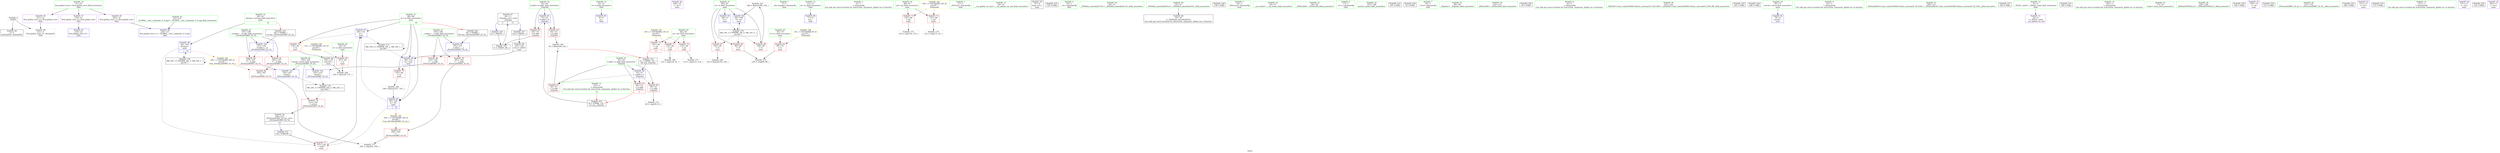 digraph "SVFG" {
	label="SVFG";

	Node0x55c470d34740 [shape=record,color=grey,label="{NodeID: 0\nNullPtr}"];
	Node0x55c470d34740 -> Node0x55c470d49ba0[style=solid];
	Node0x55c470d34740 -> Node0x55c470d4d200[style=solid];
	Node0x55c470d4a010 [shape=record,color=blue,label="{NodeID: 97\n88\<--153\nm\<--\nmain\n}"];
	Node0x55c470d4a010 -> Node0x55c470d4c6b0[style=dashed];
	Node0x55c470d4a010 -> Node0x55c470d58760[style=dashed];
	Node0x55c470d48010 [shape=record,color=green,label="{NodeID: 14\n8\<--10\nn\<--n_field_insensitive\nGlob }"];
	Node0x55c470d48010 -> Node0x55c470d4ce00[style=solid];
	Node0x55c470d48d20 [shape=record,color=green,label="{NodeID: 28\n82\<--83\nn\<--n_field_insensitive\nmain\n}"];
	Node0x55c470d48d20 -> Node0x55c470d4c100[style=solid];
	Node0x55c470d499d0 [shape=record,color=green,label="{NodeID: 42\n197\<--198\n__b.addr\<--__b.addr_field_insensitive\n_ZSt3maxIiERKT_S2_S2_\n}"];
	Node0x55c470d499d0 -> Node0x55c470d4cac0[style=solid];
	Node0x55c470d499d0 -> Node0x55c470d4cb90[style=solid];
	Node0x55c470d499d0 -> Node0x55c470d4a280[style=solid];
	Node0x55c470d65160 [shape=record,color=black,label="{NodeID: 222\n51 = PHI(65, 141, )\n0th arg _Z3gcdxx }"];
	Node0x55c470d65160 -> Node0x55c470d4d300[style=solid];
	Node0x55c470d4b5e0 [shape=record,color=purple,label="{NodeID: 56\n164\<--19\n\<--.str.2\nmain\n}"];
	Node0x55c470d4c1d0 [shape=record,color=red,label="{NodeID: 70\n114\<--84\n\<--p1\nmain\n}"];
	Node0x55c470d4c1d0 -> Node0x55c470d53510[style=solid];
	Node0x55c470d52910 [shape=record,color=grey,label="{NodeID: 167\n169 = Binary(168, 104, )\n}"];
	Node0x55c470d52910 -> Node0x55c470d4a0e0[style=solid];
	Node0x55c470d4cd30 [shape=record,color=red,label="{NodeID: 84\n204\<--203\n\<--\n_ZSt3maxIiERKT_S2_S2_\n}"];
	Node0x55c470d4cd30 -> Node0x55c470d53210[style=solid];
	Node0x55c470d470e0 [shape=record,color=green,label="{NodeID: 1\n7\<--1\n__dso_handle\<--dummyObj\nGlob }"];
	Node0x55c470d4a0e0 [shape=record,color=blue,label="{NodeID: 98\n80\<--169\ntt\<--inc\nmain\n}"];
	Node0x55c470d4a0e0 -> Node0x55c470d58260[style=dashed];
	Node0x55c470d48110 [shape=record,color=green,label="{NodeID: 15\n11\<--12\nm\<--m_field_insensitive\nGlob }"];
	Node0x55c470d48110 -> Node0x55c470d4cf00[style=solid];
	Node0x55c470d48df0 [shape=record,color=green,label="{NodeID: 29\n84\<--85\np1\<--p1_field_insensitive\nmain\n}"];
	Node0x55c470d48df0 -> Node0x55c470d4c1d0[style=solid];
	Node0x55c470d48df0 -> Node0x55c470d4c2a0[style=solid];
	Node0x55c470d48df0 -> Node0x55c470d4c370[style=solid];
	Node0x55c470d49aa0 [shape=record,color=green,label="{NodeID: 43\n23\<--215\n_GLOBAL__sub_I_ashmelev_0_0.cpp\<--_GLOBAL__sub_I_ashmelev_0_0.cpp_field_insensitive\n}"];
	Node0x55c470d49aa0 -> Node0x55c470d4d100[style=solid];
	Node0x55c470d65370 [shape=record,color=black,label="{NodeID: 223\n52 = PHI(66, 116, )\n1st arg _Z3gcdxx }"];
	Node0x55c470d65370 -> Node0x55c470d4d3d0[style=solid];
	Node0x55c470d4b6b0 [shape=record,color=purple,label="{NodeID: 57\n219\<--21\nllvm.global_ctors_0\<--llvm.global_ctors\nGlob }"];
	Node0x55c470d4b6b0 -> Node0x55c470d4d000[style=solid];
	Node0x55c470d4c2a0 [shape=record,color=red,label="{NodeID: 71\n134\<--84\n\<--p1\nmain\n}"];
	Node0x55c470d4c2a0 -> Node0x55c470d52c10[style=solid];
	Node0x55c470d52a90 [shape=record,color=grey,label="{NodeID: 168\n158 = cmp(156, 157, )\n}"];
	Node0x55c470d4ce00 [shape=record,color=blue,label="{NodeID: 85\n8\<--9\nn\<--\nGlob }"];
	Node0x55c470d47170 [shape=record,color=green,label="{NodeID: 2\n9\<--1\n\<--dummyObj\nCan only get source location for instruction, argument, global var or function.}"];
	Node0x55c470d5a060 [shape=record,color=yellow,style=double,label="{NodeID: 182\n18V_1 = ENCHI(MR_18V_0)\npts\{89 \}\nFun[_ZSt3maxIiERKT_S2_S2_]}"];
	Node0x55c470d5a060 -> Node0x55c470d4cc60[style=dashed];
	Node0x55c470d4a1b0 [shape=record,color=blue,label="{NodeID: 99\n195\<--191\n__a.addr\<--__a\n_ZSt3maxIiERKT_S2_S2_\n}"];
	Node0x55c470d4a1b0 -> Node0x55c470d4c920[style=dashed];
	Node0x55c470d4a1b0 -> Node0x55c470d4c9f0[style=dashed];
	Node0x55c470d48210 [shape=record,color=green,label="{NodeID: 16\n21\<--25\nllvm.global_ctors\<--llvm.global_ctors_field_insensitive\nGlob }"];
	Node0x55c470d48210 -> Node0x55c470d4b6b0[style=solid];
	Node0x55c470d48210 -> Node0x55c470d4b7b0[style=solid];
	Node0x55c470d48210 -> Node0x55c470d4b8b0[style=solid];
	Node0x55c470d48ec0 [shape=record,color=green,label="{NodeID: 30\n86\<--87\np2\<--p2_field_insensitive\nmain\n}"];
	Node0x55c470d48ec0 -> Node0x55c470d4c440[style=solid];
	Node0x55c470d48ec0 -> Node0x55c470d4c510[style=solid];
	Node0x55c470d49ba0 [shape=record,color=black,label="{NodeID: 44\n2\<--3\ndummyVal\<--dummyVal\n}"];
	Node0x55c470d65a90 [shape=record,color=black,label="{NodeID: 224\n67 = PHI(50, )\n}"];
	Node0x55c470d65a90 -> Node0x55c470b416c0[style=solid];
	Node0x55c470d4b7b0 [shape=record,color=purple,label="{NodeID: 58\n220\<--21\nllvm.global_ctors_1\<--llvm.global_ctors\nGlob }"];
	Node0x55c470d4b7b0 -> Node0x55c470d4d100[style=solid];
	Node0x55c470d4c370 [shape=record,color=red,label="{NodeID: 72\n141\<--84\n\<--p1\nmain\n|{<s0>13}}"];
	Node0x55c470d4c370:s0 -> Node0x55c470d65160[style=solid,color=red];
	Node0x55c470d52c10 [shape=record,color=grey,label="{NodeID: 169\n135 = cmp(134, 61, )\n}"];
	Node0x55c470d4cf00 [shape=record,color=blue,label="{NodeID: 86\n11\<--9\nm\<--\nGlob }"];
	Node0x55c470d47200 [shape=record,color=green,label="{NodeID: 3\n13\<--1\n_ZSt3cin\<--dummyObj\nGlob }"];
	Node0x55c470d5ab80 [shape=record,color=yellow,style=double,label="{NodeID: 183\n20V_1 = ENCHI(MR_20V_0)\npts\{91 \}\nFun[_ZSt3maxIiERKT_S2_S2_]}"];
	Node0x55c470d5ab80 -> Node0x55c470d4cd30[style=dashed];
	Node0x55c470d4a280 [shape=record,color=blue,label="{NodeID: 100\n197\<--192\n__b.addr\<--__b\n_ZSt3maxIiERKT_S2_S2_\n}"];
	Node0x55c470d4a280 -> Node0x55c470d4cac0[style=dashed];
	Node0x55c470d4a280 -> Node0x55c470d4cb90[style=dashed];
	Node0x55c470d48310 [shape=record,color=green,label="{NodeID: 17\n26\<--27\n__cxx_global_var_init\<--__cxx_global_var_init_field_insensitive\n}"];
	Node0x55c470d48f90 [shape=record,color=green,label="{NodeID: 31\n88\<--89\nm\<--m_field_insensitive\nmain\n|{|<s5>14}}"];
	Node0x55c470d48f90 -> Node0x55c470d4c5e0[style=solid];
	Node0x55c470d48f90 -> Node0x55c470d4c6b0[style=solid];
	Node0x55c470d48f90 -> Node0x55c470d4d640[style=solid];
	Node0x55c470d48f90 -> Node0x55c470d4d710[style=solid];
	Node0x55c470d48f90 -> Node0x55c470d4a010[style=solid];
	Node0x55c470d48f90:s5 -> Node0x55c470d64e60[style=solid,color=red];
	Node0x55c470d49ca0 [shape=record,color=black,label="{NodeID: 45\n75\<--9\nmain_ret\<--\nmain\n}"];
	Node0x55c470d65d00 [shape=record,color=black,label="{NodeID: 225\n138 = PHI()\n}"];
	Node0x55c470d4b8b0 [shape=record,color=purple,label="{NodeID: 59\n221\<--21\nllvm.global_ctors_2\<--llvm.global_ctors\nGlob }"];
	Node0x55c470d4b8b0 -> Node0x55c470d4d200[style=solid];
	Node0x55c470d4c440 [shape=record,color=red,label="{NodeID: 73\n118\<--86\n\<--p2\nmain\n}"];
	Node0x55c470d4c440 -> Node0x55c470d53090[style=solid];
	Node0x55c470d52d90 [shape=record,color=grey,label="{NodeID: 170\n132 = cmp(131, 61, )\n}"];
	Node0x55c470d4d000 [shape=record,color=blue,label="{NodeID: 87\n219\<--22\nllvm.global_ctors_0\<--\nGlob }"];
	Node0x55c470d47290 [shape=record,color=green,label="{NodeID: 4\n14\<--1\n.str\<--dummyObj\nGlob }"];
	Node0x55c470d4a350 [shape=record,color=blue,label="{NodeID: 101\n193\<--207\nretval\<--\n_ZSt3maxIiERKT_S2_S2_\n}"];
	Node0x55c470d4a350 -> Node0x55c470d59160[style=dashed];
	Node0x55c470d48410 [shape=record,color=green,label="{NodeID: 18\n30\<--31\n_ZNSt8ios_base4InitC1Ev\<--_ZNSt8ios_base4InitC1Ev_field_insensitive\n}"];
	Node0x55c470d49060 [shape=record,color=green,label="{NodeID: 32\n90\<--91\nref.tmp\<--ref.tmp_field_insensitive\nmain\n|{|<s1>14}}"];
	Node0x55c470d49060 -> Node0x55c470d49f40[style=solid];
	Node0x55c470d49060:s1 -> Node0x55c470d65020[style=solid,color=red];
	Node0x55c470d49d70 [shape=record,color=black,label="{NodeID: 46\n34\<--35\n\<--_ZNSt8ios_base4InitD1Ev\nCan only get source location for instruction, argument, global var or function.}"];
	Node0x55c470d65dd0 [shape=record,color=black,label="{NodeID: 226\n139 = PHI()\n}"];
	Node0x55c470d4b9b0 [shape=record,color=red,label="{NodeID: 60\n59\<--53\n\<--a.addr\n_Z3gcdxx\n}"];
	Node0x55c470d4b9b0 -> Node0x55c470d52f10[style=solid];
	Node0x55c470d4c510 [shape=record,color=red,label="{NodeID: 74\n131\<--86\n\<--p2\nmain\n}"];
	Node0x55c470d4c510 -> Node0x55c470d52d90[style=solid];
	Node0x55c470d52f10 [shape=record,color=grey,label="{NodeID: 171\n60 = cmp(59, 61, )\n}"];
	Node0x55c470d4d100 [shape=record,color=blue,label="{NodeID: 88\n220\<--23\nllvm.global_ctors_1\<--_GLOBAL__sub_I_ashmelev_0_0.cpp\nGlob }"];
	Node0x55c470d47ad0 [shape=record,color=green,label="{NodeID: 5\n16\<--1\n_ZSt4cout\<--dummyObj\nGlob }"];
	Node0x55c470d4a420 [shape=record,color=blue,label="{NodeID: 102\n193\<--210\nretval\<--\n_ZSt3maxIiERKT_S2_S2_\n}"];
	Node0x55c470d4a420 -> Node0x55c470d59160[style=dashed];
	Node0x55c470d48510 [shape=record,color=green,label="{NodeID: 19\n36\<--37\n__cxa_atexit\<--__cxa_atexit_field_insensitive\n}"];
	Node0x55c470d49130 [shape=record,color=green,label="{NodeID: 33\n94\<--95\n_ZNSirsERi\<--_ZNSirsERi_field_insensitive\n}"];
	Node0x55c470d49e70 [shape=record,color=black,label="{NodeID: 47\n50\<--71\n_Z3gcdxx_ret\<--cond\n_Z3gcdxx\n|{<s0>3|<s1>13}}"];
	Node0x55c470d49e70:s0 -> Node0x55c470d65a90[style=solid,color=blue];
	Node0x55c470d49e70:s1 -> Node0x55c470d65ea0[style=solid,color=blue];
	Node0x55c470d65ea0 [shape=record,color=black,label="{NodeID: 227\n142 = PHI(50, )\n}"];
	Node0x55c470d65ea0 -> Node0x55c470d4af60[style=solid];
	Node0x55c470d4ba80 [shape=record,color=red,label="{NodeID: 61\n64\<--53\n\<--a.addr\n_Z3gcdxx\n}"];
	Node0x55c470d4ba80 -> Node0x55c470d52610[style=solid];
	Node0x55c470d4c5e0 [shape=record,color=red,label="{NodeID: 75\n145\<--88\n\<--m\nmain\n}"];
	Node0x55c470d4c5e0 -> Node0x55c470d52490[style=solid];
	Node0x55c470d53090 [shape=record,color=grey,label="{NodeID: 172\n119 = cmp(118, 116, )\n}"];
	Node0x55c470d4d200 [shape=record,color=blue, style = dotted,label="{NodeID: 89\n221\<--3\nllvm.global_ctors_2\<--dummyVal\nGlob }"];
	Node0x55c470d47b60 [shape=record,color=green,label="{NodeID: 6\n17\<--1\n.str.1\<--dummyObj\nGlob }"];
	Node0x55c470d48610 [shape=record,color=green,label="{NodeID: 20\n35\<--41\n_ZNSt8ios_base4InitD1Ev\<--_ZNSt8ios_base4InitD1Ev_field_insensitive\n}"];
	Node0x55c470d48610 -> Node0x55c470d49d70[style=solid];
	Node0x55c470d49230 [shape=record,color=green,label="{NodeID: 34\n107\<--108\nprintf\<--printf_field_insensitive\n}"];
	Node0x55c470d64830 [shape=record,color=black,label="{NodeID: 214\n125 = PHI()\n}"];
	Node0x55c470d4af60 [shape=record,color=black,label="{NodeID: 48\n143\<--142\nconv\<--call16\nmain\n}"];
	Node0x55c470d4af60 -> Node0x55c470d4d640[style=solid];
	Node0x55c470d66040 [shape=record,color=black,label="{NodeID: 228\n33 = PHI()\n}"];
	Node0x55c470d4bb50 [shape=record,color=red,label="{NodeID: 62\n66\<--53\n\<--a.addr\n_Z3gcdxx\n|{<s0>3}}"];
	Node0x55c470d4bb50:s0 -> Node0x55c470d65370[style=solid,color=red];
	Node0x55c470d4c6b0 [shape=record,color=red,label="{NodeID: 76\n155\<--88\n\<--m\nmain\n}"];
	Node0x55c470d4c6b0 -> Node0x55c470d4b030[style=solid];
	Node0x55c470d53210 [shape=record,color=grey,label="{NodeID: 173\n205 = cmp(202, 204, )\n}"];
	Node0x55c470d4d300 [shape=record,color=blue,label="{NodeID: 90\n53\<--51\na.addr\<--a\n_Z3gcdxx\n}"];
	Node0x55c470d4d300 -> Node0x55c470d4b9b0[style=dashed];
	Node0x55c470d4d300 -> Node0x55c470d4ba80[style=dashed];
	Node0x55c470d4d300 -> Node0x55c470d4bb50[style=dashed];
	Node0x55c470d47bf0 [shape=record,color=green,label="{NodeID: 7\n19\<--1\n.str.2\<--dummyObj\nGlob }"];
	Node0x55c470d48710 [shape=record,color=green,label="{NodeID: 21\n48\<--49\n_Z3gcdxx\<--_Z3gcdxx_field_insensitive\n}"];
	Node0x55c470d49330 [shape=record,color=green,label="{NodeID: 35\n110\<--111\n_ZNSirsERx\<--_ZNSirsERx_field_insensitive\n}"];
	Node0x55c470d64930 [shape=record,color=black,label="{NodeID: 215\n150 = PHI(190, )\n}"];
	Node0x55c470d64930 -> Node0x55c470d4c780[style=solid];
	Node0x55c470d4b030 [shape=record,color=black,label="{NodeID: 49\n156\<--155\nconv18\<--\nmain\n}"];
	Node0x55c470d4b030 -> Node0x55c470d52a90[style=solid];
	Node0x55c470d66110 [shape=record,color=black,label="{NodeID: 229\n93 = PHI()\n}"];
	Node0x55c470d4bc20 [shape=record,color=red,label="{NodeID: 63\n63\<--55\n\<--b.addr\n_Z3gcdxx\n}"];
	Node0x55c470d4bc20 -> Node0x55c470d52610[style=solid];
	Node0x55c470d4c780 [shape=record,color=red,label="{NodeID: 77\n153\<--150\n\<--call17\nmain\n}"];
	Node0x55c470d4c780 -> Node0x55c470d4a010[style=solid];
	Node0x55c470d53390 [shape=record,color=grey,label="{NodeID: 174\n100 = cmp(98, 99, )\n}"];
	Node0x55c470d4d3d0 [shape=record,color=blue,label="{NodeID: 91\n55\<--52\nb.addr\<--b\n_Z3gcdxx\n}"];
	Node0x55c470d4d3d0 -> Node0x55c470d4bc20[style=dashed];
	Node0x55c470d4d3d0 -> Node0x55c470d4bcf0[style=dashed];
	Node0x55c470d47c80 [shape=record,color=green,label="{NodeID: 8\n22\<--1\n\<--dummyObj\nCan only get source location for instruction, argument, global var or function.}"];
	Node0x55c470d5b010 [shape=record,color=yellow,style=double,label="{NodeID: 188\n8V_1 = ENCHI(MR_8V_0)\npts\{79 \}\nFun[main]}"];
	Node0x55c470d5b010 -> Node0x55c470d4bdc0[style=dashed];
	Node0x55c470d48810 [shape=record,color=green,label="{NodeID: 22\n53\<--54\na.addr\<--a.addr_field_insensitive\n_Z3gcdxx\n}"];
	Node0x55c470d48810 -> Node0x55c470d4b9b0[style=solid];
	Node0x55c470d48810 -> Node0x55c470d4ba80[style=solid];
	Node0x55c470d48810 -> Node0x55c470d4bb50[style=solid];
	Node0x55c470d48810 -> Node0x55c470d4d300[style=solid];
	Node0x55c470d49430 [shape=record,color=green,label="{NodeID: 36\n123\<--124\n_ZStlsISt11char_traitsIcEERSt13basic_ostreamIcT_ES5_PKc\<--_ZStlsISt11char_traitsIcEERSt13basic_ostreamIcT_ES5_PKc_field_insensitive\n}"];
	Node0x55c470d64b20 [shape=record,color=black,label="{NodeID: 216\n161 = PHI()\n}"];
	Node0x55c470d4b100 [shape=record,color=black,label="{NodeID: 50\n190\<--213\n_ZSt3maxIiERKT_S2_S2__ret\<--\n_ZSt3maxIiERKT_S2_S2_\n|{<s0>14}}"];
	Node0x55c470d4b100:s0 -> Node0x55c470d64930[style=solid,color=blue];
	Node0x55c470d661e0 [shape=record,color=black,label="{NodeID: 230\n106 = PHI()\n}"];
	Node0x55c470d4bcf0 [shape=record,color=red,label="{NodeID: 64\n69\<--55\n\<--b.addr\n_Z3gcdxx\n}"];
	Node0x55c470d4bcf0 -> Node0x55c470b416c0[style=solid];
	Node0x55c470d4c850 [shape=record,color=red,label="{NodeID: 78\n213\<--193\n\<--retval\n_ZSt3maxIiERKT_S2_S2_\n}"];
	Node0x55c470d4c850 -> Node0x55c470d4b100[style=solid];
	Node0x55c470d53510 [shape=record,color=grey,label="{NodeID: 175\n115 = cmp(114, 116, )\n}"];
	Node0x55c470d4d4a0 [shape=record,color=blue,label="{NodeID: 92\n76\<--9\nretval\<--\nmain\n}"];
	Node0x55c470d47d10 [shape=record,color=green,label="{NodeID: 9\n61\<--1\n\<--dummyObj\nCan only get source location for instruction, argument, global var or function.}"];
	Node0x55c470d488e0 [shape=record,color=green,label="{NodeID: 23\n55\<--56\nb.addr\<--b.addr_field_insensitive\n_Z3gcdxx\n}"];
	Node0x55c470d488e0 -> Node0x55c470d4bc20[style=solid];
	Node0x55c470d488e0 -> Node0x55c470d4bcf0[style=solid];
	Node0x55c470d488e0 -> Node0x55c470d4d3d0[style=solid];
	Node0x55c470d49530 [shape=record,color=green,label="{NodeID: 37\n126\<--127\n_ZSt4endlIcSt11char_traitsIcEERSt13basic_ostreamIT_T0_ES6_\<--_ZSt4endlIcSt11char_traitsIcEERSt13basic_ostreamIT_T0_ES6__field_insensitive\n}"];
	Node0x55c470d64bf0 [shape=record,color=black,label="{NodeID: 217\n162 = PHI()\n}"];
	Node0x55c470d4b1d0 [shape=record,color=purple,label="{NodeID: 51\n32\<--4\n\<--_ZStL8__ioinit\n__cxx_global_var_init\n}"];
	Node0x55c470d662b0 [shape=record,color=black,label="{NodeID: 231\n109 = PHI()\n}"];
	Node0x55c470d4bdc0 [shape=record,color=red,label="{NodeID: 65\n99\<--78\n\<--tc\nmain\n}"];
	Node0x55c470d4bdc0 -> Node0x55c470d53390[style=solid];
	Node0x55c470d4c920 [shape=record,color=red,label="{NodeID: 79\n201\<--195\n\<--__a.addr\n_ZSt3maxIiERKT_S2_S2_\n}"];
	Node0x55c470d4c920 -> Node0x55c470d4cc60[style=solid];
	Node0x55c470d58260 [shape=record,color=black,label="{NodeID: 176\nMR_10V_3 = PHI(MR_10V_4, MR_10V_2, )\npts\{81 \}\n}"];
	Node0x55c470d58260 -> Node0x55c470d4be90[style=dashed];
	Node0x55c470d58260 -> Node0x55c470d4bf60[style=dashed];
	Node0x55c470d58260 -> Node0x55c470d4c030[style=dashed];
	Node0x55c470d58260 -> Node0x55c470d4a0e0[style=dashed];
	Node0x55c470d4d570 [shape=record,color=blue,label="{NodeID: 93\n80\<--9\ntt\<--\nmain\n}"];
	Node0x55c470d4d570 -> Node0x55c470d58260[style=dashed];
	Node0x55c470d47da0 [shape=record,color=green,label="{NodeID: 10\n104\<--1\n\<--dummyObj\nCan only get source location for instruction, argument, global var or function.}"];
	Node0x55c470d5b1d0 [shape=record,color=yellow,style=double,label="{NodeID: 190\n12V_1 = ENCHI(MR_12V_0)\npts\{83 \}\nFun[main]}"];
	Node0x55c470d5b1d0 -> Node0x55c470d4c100[style=dashed];
	Node0x55c470d489b0 [shape=record,color=green,label="{NodeID: 24\n73\<--74\nmain\<--main_field_insensitive\n}"];
	Node0x55c470d49630 [shape=record,color=green,label="{NodeID: 38\n128\<--129\n_ZNSolsEPFRSoS_E\<--_ZNSolsEPFRSoS_E_field_insensitive\n}"];
	Node0x55c470d64cc0 [shape=record,color=black,label="{NodeID: 218\n165 = PHI()\n}"];
	Node0x55c470d4b2a0 [shape=record,color=purple,label="{NodeID: 52\n105\<--14\n\<--.str\nmain\n}"];
	Node0x55c470d663b0 [shape=record,color=black,label="{NodeID: 232\n112 = PHI()\n}"];
	Node0x55c470d4be90 [shape=record,color=red,label="{NodeID: 66\n98\<--80\n\<--tt\nmain\n}"];
	Node0x55c470d4be90 -> Node0x55c470d53390[style=solid];
	Node0x55c470b416c0 [shape=record,color=black,label="{NodeID: 163\n71 = PHI(67, 69, )\n}"];
	Node0x55c470b416c0 -> Node0x55c470d49e70[style=solid];
	Node0x55c470d4c9f0 [shape=record,color=red,label="{NodeID: 80\n210\<--195\n\<--__a.addr\n_ZSt3maxIiERKT_S2_S2_\n}"];
	Node0x55c470d4c9f0 -> Node0x55c470d4a420[style=solid];
	Node0x55c470d58760 [shape=record,color=black,label="{NodeID: 177\nMR_18V_2 = PHI(MR_18V_3, MR_18V_1, )\npts\{89 \}\n}"];
	Node0x55c470d58760 -> Node0x55c470d4d640[style=dashed];
	Node0x55c470d58760 -> Node0x55c470d58760[style=dashed];
	Node0x55c470d4d640 [shape=record,color=blue,label="{NodeID: 94\n88\<--143\nm\<--conv\nmain\n}"];
	Node0x55c470d4d640 -> Node0x55c470d4c5e0[style=dashed];
	Node0x55c470d4d640 -> Node0x55c470d4d710[style=dashed];
	Node0x55c470d47e30 [shape=record,color=green,label="{NodeID: 11\n116\<--1\n\<--dummyObj\nCan only get source location for instruction, argument, global var or function.|{<s0>13}}"];
	Node0x55c470d47e30:s0 -> Node0x55c470d65370[style=solid,color=red];
	Node0x55c470d5b2b0 [shape=record,color=yellow,style=double,label="{NodeID: 191\n14V_1 = ENCHI(MR_14V_0)\npts\{85 \}\nFun[main]}"];
	Node0x55c470d5b2b0 -> Node0x55c470d4c1d0[style=dashed];
	Node0x55c470d5b2b0 -> Node0x55c470d4c2a0[style=dashed];
	Node0x55c470d5b2b0 -> Node0x55c470d4c370[style=dashed];
	Node0x55c470d48ab0 [shape=record,color=green,label="{NodeID: 25\n76\<--77\nretval\<--retval_field_insensitive\nmain\n}"];
	Node0x55c470d48ab0 -> Node0x55c470d4d4a0[style=solid];
	Node0x55c470d49730 [shape=record,color=green,label="{NodeID: 39\n151\<--152\n_ZSt3maxIiERKT_S2_S2_\<--_ZSt3maxIiERKT_S2_S2__field_insensitive\n}"];
	Node0x55c470d64d90 [shape=record,color=black,label="{NodeID: 219\n166 = PHI()\n}"];
	Node0x55c470d4b370 [shape=record,color=purple,label="{NodeID: 53\n121\<--17\n\<--.str.1\nmain\n}"];
	Node0x55c470d664b0 [shape=record,color=black,label="{NodeID: 233\n113 = PHI()\n}"];
	Node0x55c470d4bf60 [shape=record,color=red,label="{NodeID: 67\n102\<--80\n\<--tt\nmain\n}"];
	Node0x55c470d4bf60 -> Node0x55c470d52790[style=solid];
	Node0x55c470d52490 [shape=record,color=grey,label="{NodeID: 164\n146 = Binary(147, 145, )\n}"];
	Node0x55c470d52490 -> Node0x55c470d4d710[style=solid];
	Node0x55c470d4cac0 [shape=record,color=red,label="{NodeID: 81\n203\<--197\n\<--__b.addr\n_ZSt3maxIiERKT_S2_S2_\n}"];
	Node0x55c470d4cac0 -> Node0x55c470d4cd30[style=solid];
	Node0x55c470d58c60 [shape=record,color=black,label="{NodeID: 178\nMR_20V_2 = PHI(MR_20V_3, MR_20V_1, )\npts\{91 \}\n}"];
	Node0x55c470d58c60 -> Node0x55c470d49f40[style=dashed];
	Node0x55c470d58c60 -> Node0x55c470d58c60[style=dashed];
	Node0x55c470d4d710 [shape=record,color=blue,label="{NodeID: 95\n88\<--146\nm\<--div\nmain\n|{|<s2>14}}"];
	Node0x55c470d4d710 -> Node0x55c470d4c780[style=dashed];
	Node0x55c470d4d710 -> Node0x55c470d4a010[style=dashed];
	Node0x55c470d4d710:s2 -> Node0x55c470d5a060[style=dashed,color=red];
	Node0x55c470d47ec0 [shape=record,color=green,label="{NodeID: 12\n147\<--1\n\<--dummyObj\nCan only get source location for instruction, argument, global var or function.}"];
	Node0x55c470d4d7e0 [shape=record,color=yellow,style=double,label="{NodeID: 192\n16V_1 = ENCHI(MR_16V_0)\npts\{87 \}\nFun[main]}"];
	Node0x55c470d4d7e0 -> Node0x55c470d4c440[style=dashed];
	Node0x55c470d4d7e0 -> Node0x55c470d4c510[style=dashed];
	Node0x55c470d48b80 [shape=record,color=green,label="{NodeID: 26\n78\<--79\ntc\<--tc_field_insensitive\nmain\n}"];
	Node0x55c470d48b80 -> Node0x55c470d4bdc0[style=solid];
	Node0x55c470d49830 [shape=record,color=green,label="{NodeID: 40\n193\<--194\nretval\<--retval_field_insensitive\n_ZSt3maxIiERKT_S2_S2_\n}"];
	Node0x55c470d49830 -> Node0x55c470d4c850[style=solid];
	Node0x55c470d49830 -> Node0x55c470d4a350[style=solid];
	Node0x55c470d49830 -> Node0x55c470d4a420[style=solid];
	Node0x55c470d64e60 [shape=record,color=black,label="{NodeID: 220\n191 = PHI(88, )\n0th arg _ZSt3maxIiERKT_S2_S2_ }"];
	Node0x55c470d64e60 -> Node0x55c470d4a1b0[style=solid];
	Node0x55c470d4b440 [shape=record,color=purple,label="{NodeID: 54\n137\<--17\n\<--.str.1\nmain\n}"];
	Node0x55c470d66580 [shape=record,color=black,label="{NodeID: 234\n122 = PHI()\n}"];
	Node0x55c470d4c030 [shape=record,color=red,label="{NodeID: 68\n168\<--80\n\<--tt\nmain\n}"];
	Node0x55c470d4c030 -> Node0x55c470d52910[style=solid];
	Node0x55c470d52610 [shape=record,color=grey,label="{NodeID: 165\n65 = Binary(63, 64, )\n|{<s0>3}}"];
	Node0x55c470d52610:s0 -> Node0x55c470d65160[style=solid,color=red];
	Node0x55c470d4cb90 [shape=record,color=red,label="{NodeID: 82\n207\<--197\n\<--__b.addr\n_ZSt3maxIiERKT_S2_S2_\n}"];
	Node0x55c470d4cb90 -> Node0x55c470d4a350[style=solid];
	Node0x55c470d59160 [shape=record,color=black,label="{NodeID: 179\nMR_24V_3 = PHI(MR_24V_4, MR_24V_2, )\npts\{194 \}\n}"];
	Node0x55c470d59160 -> Node0x55c470d4c850[style=dashed];
	Node0x55c470d49f40 [shape=record,color=blue,label="{NodeID: 96\n90\<--104\nref.tmp\<--\nmain\n|{|<s2>14}}"];
	Node0x55c470d49f40 -> Node0x55c470d4c780[style=dashed];
	Node0x55c470d49f40 -> Node0x55c470d58c60[style=dashed];
	Node0x55c470d49f40:s2 -> Node0x55c470d5ab80[style=dashed,color=red];
	Node0x55c470d47f50 [shape=record,color=green,label="{NodeID: 13\n4\<--6\n_ZStL8__ioinit\<--_ZStL8__ioinit_field_insensitive\nGlob }"];
	Node0x55c470d47f50 -> Node0x55c470d4b1d0[style=solid];
	Node0x55c470d48c50 [shape=record,color=green,label="{NodeID: 27\n80\<--81\ntt\<--tt_field_insensitive\nmain\n}"];
	Node0x55c470d48c50 -> Node0x55c470d4be90[style=solid];
	Node0x55c470d48c50 -> Node0x55c470d4bf60[style=solid];
	Node0x55c470d48c50 -> Node0x55c470d4c030[style=solid];
	Node0x55c470d48c50 -> Node0x55c470d4d570[style=solid];
	Node0x55c470d48c50 -> Node0x55c470d4a0e0[style=solid];
	Node0x55c470d49900 [shape=record,color=green,label="{NodeID: 41\n195\<--196\n__a.addr\<--__a.addr_field_insensitive\n_ZSt3maxIiERKT_S2_S2_\n}"];
	Node0x55c470d49900 -> Node0x55c470d4c920[style=solid];
	Node0x55c470d49900 -> Node0x55c470d4c9f0[style=solid];
	Node0x55c470d49900 -> Node0x55c470d4a1b0[style=solid];
	Node0x55c470d65020 [shape=record,color=black,label="{NodeID: 221\n192 = PHI(90, )\n1st arg _ZSt3maxIiERKT_S2_S2_ }"];
	Node0x55c470d65020 -> Node0x55c470d4a280[style=solid];
	Node0x55c470d4b510 [shape=record,color=purple,label="{NodeID: 55\n160\<--17\n\<--.str.1\nmain\n}"];
	Node0x55c470d4c100 [shape=record,color=red,label="{NodeID: 69\n157\<--82\n\<--n\nmain\n}"];
	Node0x55c470d4c100 -> Node0x55c470d52a90[style=solid];
	Node0x55c470d52790 [shape=record,color=grey,label="{NodeID: 166\n103 = Binary(102, 104, )\n}"];
	Node0x55c470d4cc60 [shape=record,color=red,label="{NodeID: 83\n202\<--201\n\<--\n_ZSt3maxIiERKT_S2_S2_\n}"];
	Node0x55c470d4cc60 -> Node0x55c470d53210[style=solid];
}
